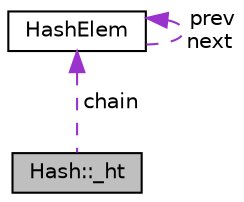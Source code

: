 digraph "Hash::_ht"
{
  edge [fontname="Helvetica",fontsize="10",labelfontname="Helvetica",labelfontsize="10"];
  node [fontname="Helvetica",fontsize="10",shape=record];
  Node1 [label="Hash::_ht",height=0.2,width=0.4,color="black", fillcolor="grey75", style="filled", fontcolor="black"];
  Node2 -> Node1 [dir="back",color="darkorchid3",fontsize="10",style="dashed",label=" chain" ];
  Node2 [label="HashElem",height=0.2,width=0.4,color="black", fillcolor="white", style="filled",URL="$struct_hash_elem.html"];
  Node2 -> Node2 [dir="back",color="darkorchid3",fontsize="10",style="dashed",label=" prev\nnext" ];
}
